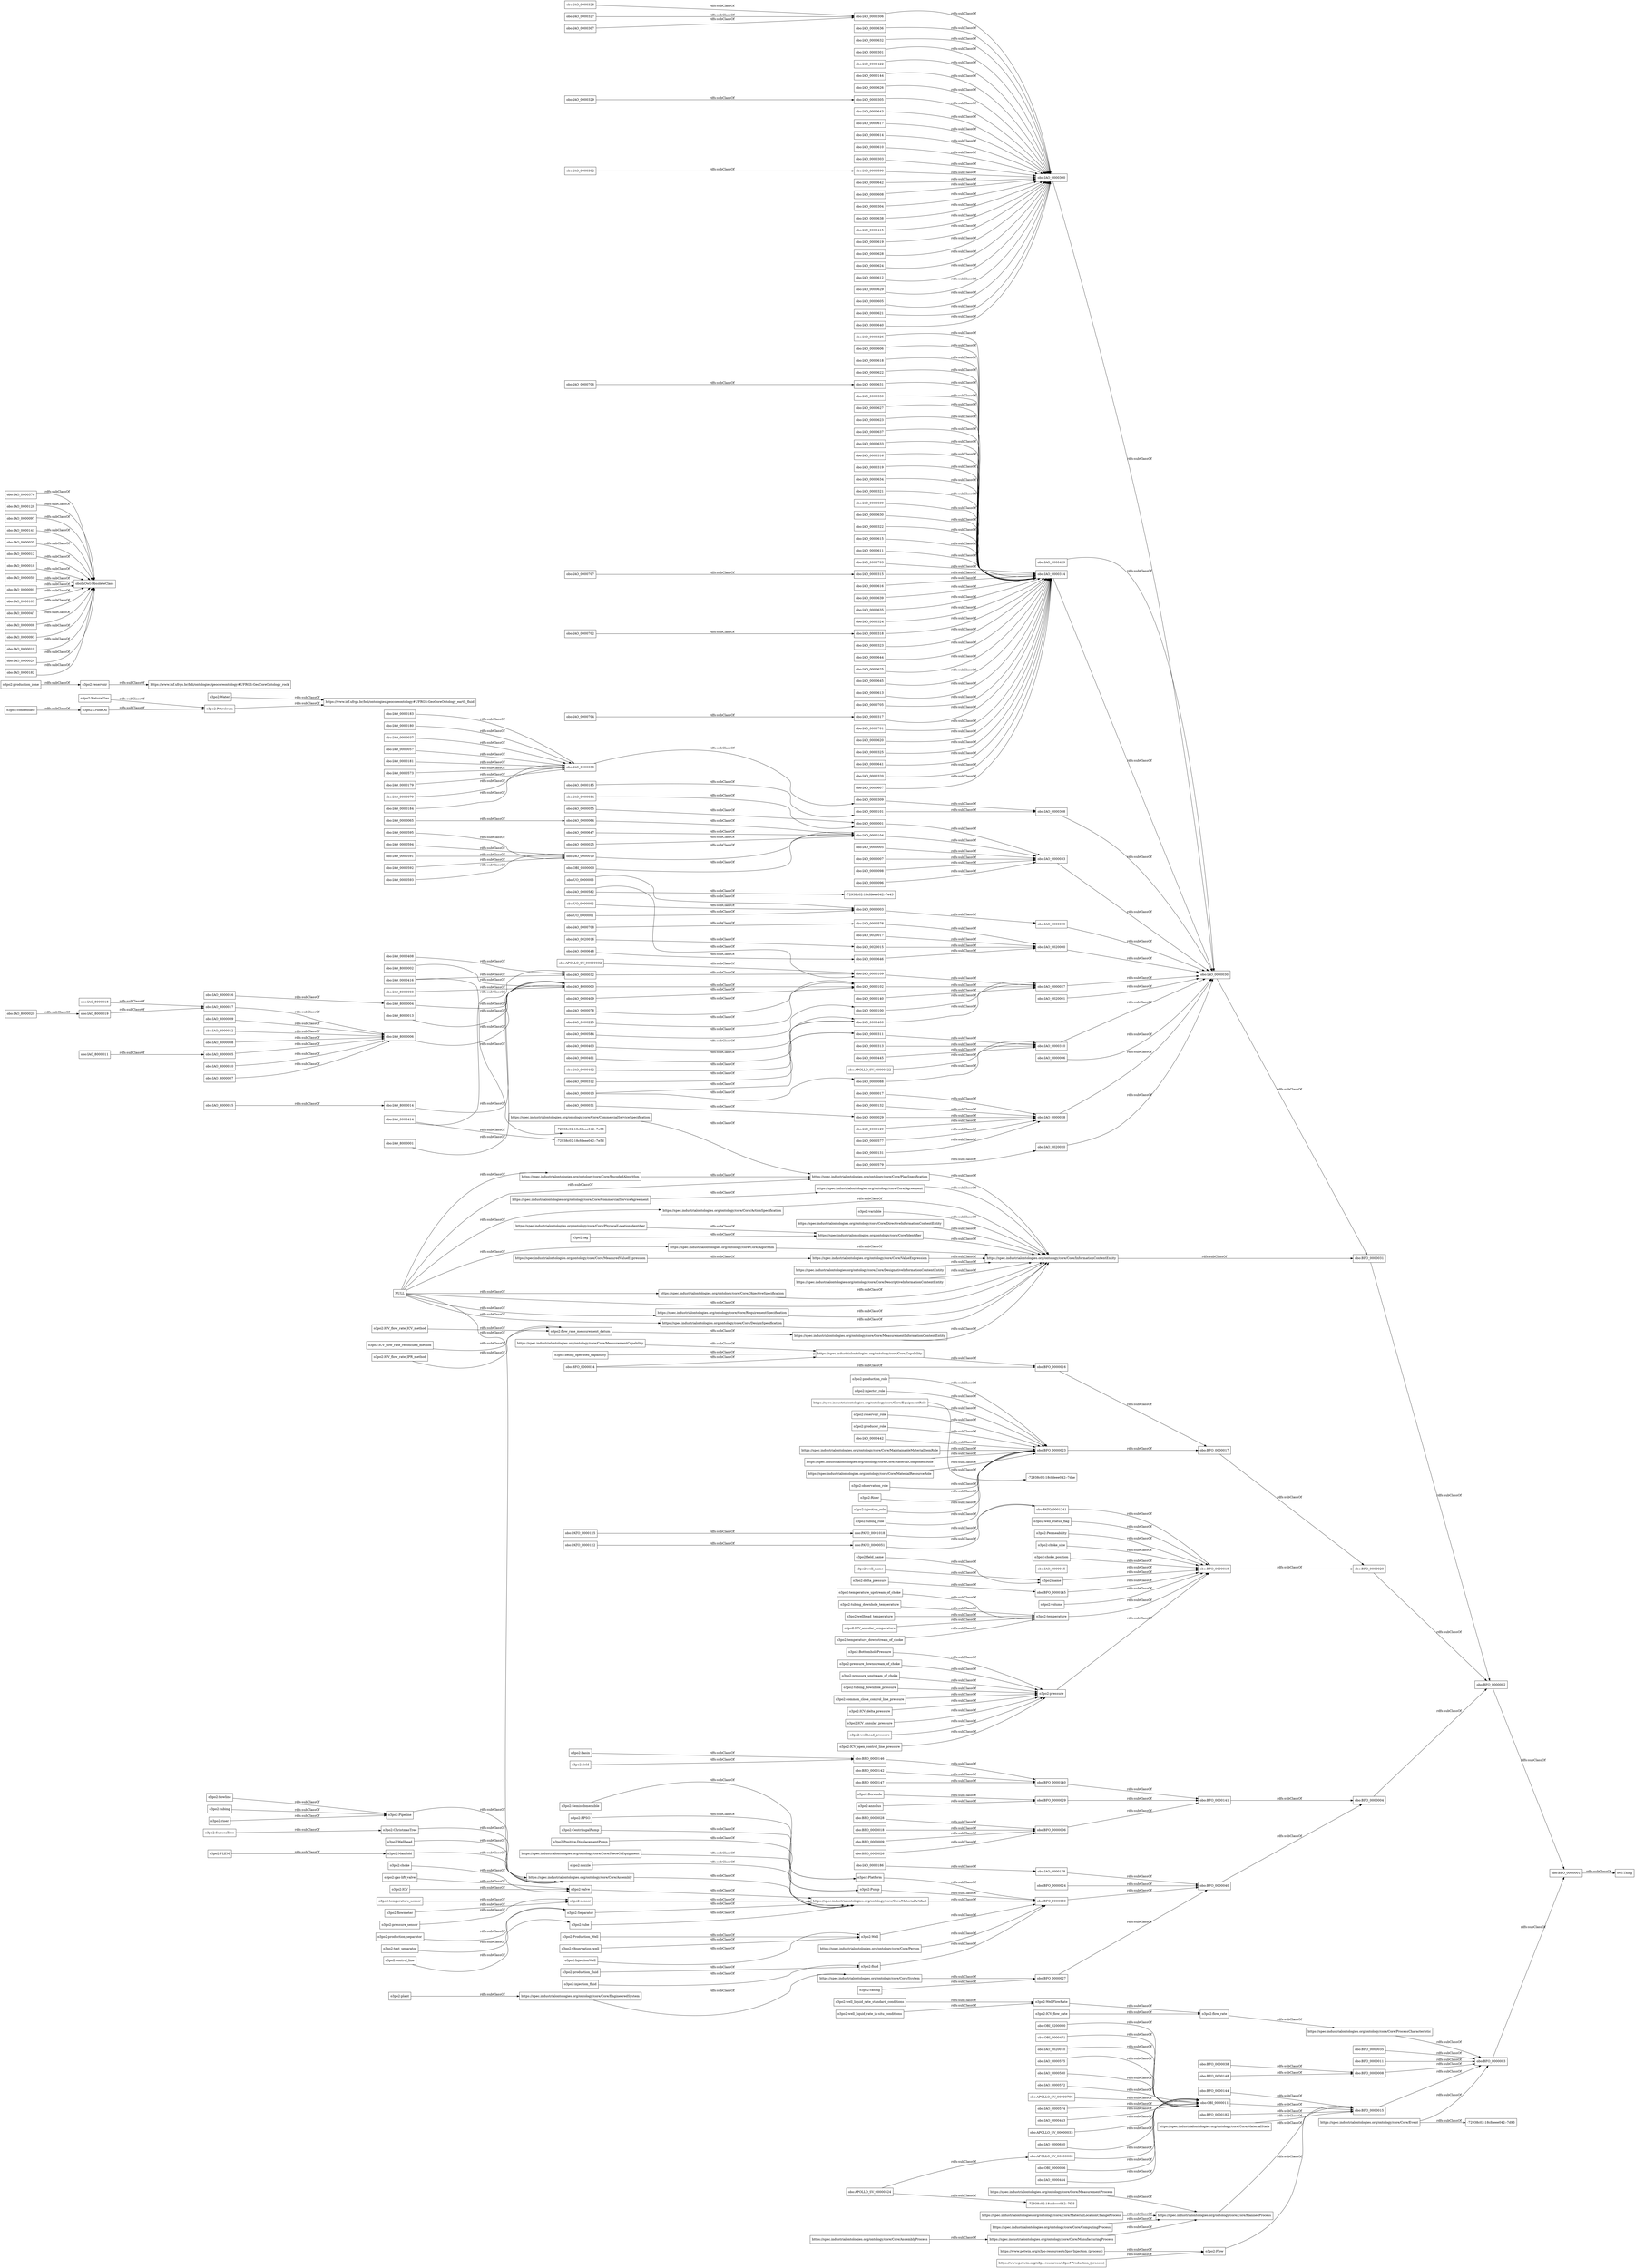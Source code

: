 digraph ar2dtool_diagram { 
rankdir=LR;
size="1000"
node [shape = rectangle, color="black"]; "o3po2:observation_role" "o3po2:being_operated_capability" "o3po2:basin" "o3po2:ICV_flow_rate_ICV_method" "o3po2:ICV" "o3po2:flow_rate" "o3po2:Positive-DisplacementPump" "o3po2:volume" "o3po2:control_line" "o3po2:ICV_open_control_line_pressure" "o3po2:tubing" "o3po2:field" "o3po2:Wellhead" "o3po2:BottomholePressure" "o3po2:Flow" "o3po2:temperature" "o3po2:pressure_sensor" "o3po2:Borehole" "o3po2:pressure_downstream_of_choke" "o3po2:Semisubmersible" "o3po2:pressure" "o3po2:nozzle" "o3po2:PLEM" "o3po2:Riser" "o3po2:Water" "o3po2:name" "o3po2:production_fluid" "o3po2:NaturalGas" "o3po2:well_status_flag" "o3po2:injection_role" "o3po2:ICV_flow_rate" "o3po2:valve" "o3po2:Petroleum" "o3po2:casing" "o3po2:temperature_sensor" "o3po2:Well" "o3po2:field_name" "o3po2:pressure_upstream_of_choke" "o3po2:sensor" "o3po2:CrudeOil" "o3po2:tubing_downhole_temperature" "o3po2:flow_rate_measurement_datum" "o3po2:Separator" "o3po2:injection_fluid" "o3po2:wellhead_temperature" "o3po2:tubing_downhole_pressure" "o3po2:flowmeter" "o3po2:CentrifugalPump" "o3po2:Production_Well" "o3po2:production_separator" "o3po2:annulus" "o3po2:tubing_role" "o3po2:well_name" "o3po2:common_close_control_line_pressure" "o3po2:ICV_delta_pressure" "o3po2:ICV_annular_temperature" "o3po2:ICV_annular_pressure" "o3po2:ICV_flow_rate_reconciled_method" "o3po2:well_liquid_rate_in-situ_conditions" "o3po2:wellhead_pressure" "o3po2:Observation_well" "o3po2:riser" "o3po2:Permeability" "o3po2:test_separator" "o3po2:SubseaTree" "o3po2:fluid" "o3po2:choke_size" "o3po2:FPSO" "o3po2:condensate" "o3po2:choke" "o3po2:temperature_downstream_of_choke" "o3po2:production_role" "o3po2:injector_role" "o3po2:reservoir_role" "o3po2:InjectionWell" "https://www.petwin.org/o3po-resources/o3po#Production_(process)" "o3po2:Platform" "o3po2:Manifold" "o3po2:well_liquid_rate_standard_conditions" "o3po2:temperature_upstream_of_choke" "o3po2:tag" "o3po2:plant" "o3po2:gas-lift_valve" "o3po2:Pipeline" "o3po2:flowline" "https://www.petwin.org/o3po-resources/o3po#Injection_(process)" "o3po2:WellFlowRate" "o3po2:production_zone" "o3po2:Pump" "o3po2:choke_position" "o3po2:ChristmasTree" "o3po2:reservoir" "o3po2:ICV_flow_rate_IPR_method" "o3po2:producer_role" "o3po2:tube" "o3po2:variable" "o3po2:delta_pressure" "obo:IAO_0000034" "obo:PATO_0001241" "obo:IAO_0000646" "obo:BFO_0000146" "obo:IAO_0000318" "obo:IAO_0020016" "obo:IAO_0000643" "obo:IAO_0000330" "obo:IAO_0000617" "obo:IAO_0000577" "obo:IAO_0000409" "obo:BFO_0000141" "obo:IAO_0000131" "obo:IAO_0000015" "obo:IAO_0000027" "obo:IAO_0020001" "obo:IAO_0000708" "obo:IAO_0000614" "obo:IAO_0000610" "obo:IAO_0000303" "obo:BFO_0000017" "obo:IAO_0000078" "obo:IAO_0000627" "obo:IAO_0000623" "obo:IAO_0000306" "obo:IAO_0000702" "obo:IAO_0000637" "obo:IAO_0000633" "obo:BFO_0000028" "obo:IAO_8000003" "obo:IAO_0000316" "obo:IAO_0000319" "obo:IAO_0000003" "obo:IAO_0000030" "obo:IAO_0000642" "obo:IAO_0000574" "obo:IAO_0000408" "obo:IAO_0000310" "obo:IAO_0000576" "obo:APOLLO_SV_00000032" "obo:IAO_8000017" "obo:IAO_0000608" "obo:IAO_0000401" "obo:BFO_0000040" "obo:BFO_0000035" "obo:IAO_0000304" "obo:BFO_0000018" "obo:IAO_0000010" "obo:IAO_0000638" "obo:IAO_0000634" "obo:OBI_0500000" "obo:IAO_0000104" "obo:IAO_0000225" "obo:IAO_0000327" "obo:IAO_8000009" "obo:IAO_0000128" "obo:BFO_0000011" "obo:APOLLO_SV_00000522" "obo:BFO_0000023" "obo:IAO_0000097" "obo:IAO_0000311" "obo:IAO_0000415" "obo:BFO_0000148" "obo:IAO_0000321" "obo:IAO_8000018" "obo:IAO_0000442" "obo:IAO_0000609" "obo:IAO_0000006" "obo:IAO_0000400" "obo:IAO_0000619" "obo:IAO_0000064" "obo:BFO_0000004" "obo:IAO_0000017" "obo:BFO_0000031" "obo:PATO_0000122" "obo:IAO_8000012" "obo:IAO_0000088" "obo:IAO_0000582" "obo:IAO_0000592" "obo:BFO_0000009" "-72938c02:18cfdeee042:-7e5d" "obo:IAO_8000008" "obo:IAO_0000630" "obo:IAO_0000141" "obo:IAO_8000005" "obo:IAO_0000035" "obo:IAO_0000005" "obo:IAO_0000322" "obo:BFO_0000147" "obo:IAO_0000443" "obo:IAO_0000007" "obo:IAO_0000065" "obo:IAO_0020017" "obo:IAO_0000647" "obo:IAO_0000132" "obo:IAO_0000578" "obo:IAO_8000020" "obo:APOLLO_SV_00000008" "obo:IAO_0000028" "obo:IAO_0000615" "obo:IAO_0000611" "obo:IAO_0000593" "obo:BFO_0000008" "obo:PATO_0001018" "obo:IAO_0000628" "obo:IAO_0000012" "obo:IAO_0000079" "obo:IAO_0000624" "obo:IAO_0000184" "obo:IAO_0000307" "obo:UO_0000002" "obo:IAO_0000703" "obo:IAO_8000004" "obo:IAO_8000000" "obo:IAO_0020020" "obo:IAO_0000031" "obo:IAO_0000018" "obo:IAO_0000317" "obo:IAO_0000059" "obo:IAO_0000313" "obo:IAO_0000579" "obo:APOLLO_SV_00000033" "obo:IAO_0000091" "obo:IAO_0000029" "obo:BFO_0000142" "obo:IAO_0000616" "obo:IAO_0000612" "obo:BFO_0000038" "obo:BFO_0000019" "obo:UO_0000001" "obo:IAO_0000704" "obo:IAO_0000183" "obo:IAO_0000308" "obo:IAO_0000639" "obo:IAO_0000635" "obo:IAO_0000584" "obo:IAO_0000429" "obo:IAO_0000109" "obo:IAO_0000105" "obo:IAO_0000047" "obo:IAO_0000180" "obo:IAO_0000129" "-72938c02:18cfdeee042:-7e43" "obo:IAO_0000032" "obo:BFO_0000024" "obo:IAO_0000312" "obo:IAO_0000100" "obo:IAO_0000328" "obo:IAO_0000324" "obo:IAO_0000445" "obo:IAO_0000055" "obo:IAO_0000650" "obo:IAO_0000416" "obo:PATO_0000125" "obo:IAO_8000013" "obo:IAO_0000595" "obo:OBI_0000066" "obo:BFO_0000001" "obo:IAO_0000300" "obo:IAO_0000631" "obo:IAO_0000629" "obo:APOLLO_SV_00000524" "obo:IAO_8000006" "obo:IAO_0000038" "obo:IAO_0000323" "obo:IAO_0000444" "obo:IAO_0000178" "obo:IAO_0000098" "obo:BFO_0000020" "obo:IAO_0000008" "obo:IAO_0000648" "obo:IAO_0000644" "obo:IAO_0000093" "obo:BFO_0000144" "obo:IAO_8000014" "obo:IAO_8000010" "obo:IAO_0020015" "obo:IAO_0000605" "obo:IAO_0000594" "obo:OBI_0200000" "obo:IAO_0000013" "obo:IAO_0000185" "obo:UO_0000003" "obo:IAO_0000706" "obo:PATO_0000051" "obo:IAO_0000037" "obo:IAO_0000625" "obo:IAO_0000621" "obo:BFO_0000016" "obo:OBI_0000471" "-72938c02:18cfdeee042:-7e58" "obo:IAO_0000019" "obo:IAO_8000001" "obo:IAO_0000314" "obo:IAO_0000645" "obo:IAO_0000001" "obo:IAO_0000613" "obo:IAO_0000057" "obo:IAO_0000640" "obo:BFO_0000140" "obo:IAO_0000402" "obo:IAO_0000309" "obo:IAO_0000186" "obo:IAO_0000024" "obo:IAO_0000305" "obo:IAO_0000705" "obo:IAO_0000701" "obo:IAO_0000590" "obo:IAO_0020010" "obo:IAO_0000181" "obo:IAO_0000302" "obo:IAO_0000620" "obo:IAO_0000033" "obo:BFO_0000015" "obo:IAO_0000636" "obo:IAO_0000632" "obo:BFO_0000027" "obo:IAO_0000315" "obo:IAO_0000329" "obo:BFO_0000029" "obo:IAO_0000101" "obo:IAO_0000325" "obo:IAO_8000019" "obo:IAO_0000641" "obo:IAO_0000573" "obo:IAO_0000403" "obo:IAO_0000575" "oboInOwl:ObsoleteClass" "obo:IAO_8000016" "obo:IAO_0000025" "obo:IAO_0000320" "obo:IAO_0000607" "obo:BFO_0000034" "obo:OBI_0000011" "obo:IAO_0000182" "obo:BFO_0000002" "obo:IAO_0000301" "obo:IAO_0000422" "obo:BFO_0000026" "obo:IAO_0000580" "-72938c02:18cfdeee042:-7f35" "obo:IAO_0000144" "obo:IAO_0000102" "obo:IAO_0000326" "obo:IAO_0000572" "obo:BFO_0000182" "obo:IAO_0000096" "obo:IAO_0000414" "obo:APOLLO_SV_00000796" "obo:BFO_0000145" "obo:IAO_8000015" "obo:IAO_8000011" "obo:IAO_0000009" "obo:IAO_0000606" "obo:IAO_0000618" "obo:BFO_0000003" "obo:BFO_0000030" "obo:IAO_0020000" "obo:IAO_0000707" "obo:IAO_0000591" "obo:BFO_0000006" "obo:IAO_8000007" "obo:IAO_0000626" "obo:IAO_0000622" "obo:IAO_0000140" "obo:IAO_0000179" "obo:IAO_8000002" "https://spec.industrialontologies.org/ontology/core/Core/EncodedAlgorithm" "https://spec.industrialontologies.org/ontology/core/Core/MaterialState" "https://spec.industrialontologies.org/ontology/core/Core/RequirementSpecification" "https://spec.industrialontologies.org/ontology/core/Core/MeasuredValueExpression" "https://spec.industrialontologies.org/ontology/core/Core/Agreement" "https://spec.industrialontologies.org/ontology/core/Core/DesignSpecification" "https://spec.industrialontologies.org/ontology/core/Core/System" "https://spec.industrialontologies.org/ontology/core/Core/MeasurementProcess" "https://spec.industrialontologies.org/ontology/core/Core/MeasurementCapability" "https://spec.industrialontologies.org/ontology/core/Core/EquipmentRole" "https://spec.industrialontologies.org/ontology/core/Core/Identifier" "https://spec.industrialontologies.org/ontology/core/Core/Assembly" "-72938c02:18cfdeee042:-7d93" "https://spec.industrialontologies.org/ontology/core/Core/InformationContentEntity" "https://spec.industrialontologies.org/ontology/core/Core/CommercialServiceSpecification" "https://spec.industrialontologies.org/ontology/core/Core/MaterialArtifact" "https://spec.industrialontologies.org/ontology/core/Core/DirectiveInformationContentEntity" "https://spec.industrialontologies.org/ontology/core/Core/PlanSpecification" "https://spec.industrialontologies.org/ontology/core/Core/MaintainableMaterialItemRole" "https://spec.industrialontologies.org/ontology/core/Core/ActionSpecification" "https://spec.industrialontologies.org/ontology/core/Core/ValueExpression" "https://spec.industrialontologies.org/ontology/core/Core/MaterialComponentRole" "https://spec.industrialontologies.org/ontology/core/Core/MeasurementInformationContentEntity" "https://spec.industrialontologies.org/ontology/core/Core/PlannedProcess" "https://spec.industrialontologies.org/ontology/core/Core/Person" "https://spec.industrialontologies.org/ontology/core/Core/PhysicalLocationIdentifier" "https://spec.industrialontologies.org/ontology/core/Core/MaterialResourceRole" "https://spec.industrialontologies.org/ontology/core/Core/MaterialLocationChangeProcess" "https://spec.industrialontologies.org/ontology/core/Core/DesignativeInformationContentEntity" "https://spec.industrialontologies.org/ontology/core/Core/CommercialServiceAgreement" "https://spec.industrialontologies.org/ontology/core/Core/Capability" "https://spec.industrialontologies.org/ontology/core/Core/ManufacturingProcess" "https://spec.industrialontologies.org/ontology/core/Core/DescriptiveInformationContentEntity" "https://spec.industrialontologies.org/ontology/core/Core/Event" "https://spec.industrialontologies.org/ontology/core/Core/AssemblyProcess" "https://spec.industrialontologies.org/ontology/core/Core/PieceOfEquipment" "-72938c02:18cfdeee042:-7dae" "https://spec.industrialontologies.org/ontology/core/Core/ComputingProcess" "https://spec.industrialontologies.org/ontology/core/Core/Algorithm" "https://spec.industrialontologies.org/ontology/core/Core/ObjectiveSpecification" "https://spec.industrialontologies.org/ontology/core/Core/EngineeredSystem" "https://spec.industrialontologies.org/ontology/core/Core/ProcessCharacteristic" ; /*classes style*/
	"obo:IAO_0000643" -> "obo:IAO_0000300" [ label = "rdfs:subClassOf" ];
	"o3po2:tubing_downhole_temperature" -> "o3po2:temperature" [ label = "rdfs:subClassOf" ];
	"obo:IAO_0020017" -> "obo:IAO_0020000" [ label = "rdfs:subClassOf" ];
	"obo:IAO_0000613" -> "obo:IAO_0000314" [ label = "rdfs:subClassOf" ];
	"o3po2:production_separator" -> "o3po2:Separator" [ label = "rdfs:subClassOf" ];
	"obo:IAO_0000402" -> "obo:IAO_0000400" [ label = "rdfs:subClassOf" ];
	"obo:IAO_0000010" -> "obo:IAO_0000104" [ label = "rdfs:subClassOf" ];
	"o3po2:ICV_annular_temperature" -> "o3po2:temperature" [ label = "rdfs:subClassOf" ];
	"obo:BFO_0000018" -> "obo:BFO_0000006" [ label = "rdfs:subClassOf" ];
	"https://spec.industrialontologies.org/ontology/core/Core/Capability" -> "obo:BFO_0000016" [ label = "rdfs:subClassOf" ];
	"obo:IAO_0000317" -> "obo:IAO_0000314" [ label = "rdfs:subClassOf" ];
	"o3po2:control_line" -> "o3po2:tube" [ label = "rdfs:subClassOf" ];
	"obo:IAO_0000178" -> "obo:BFO_0000040" [ label = "rdfs:subClassOf" ];
	"obo:BFO_0000145" -> "obo:BFO_0000019" [ label = "rdfs:subClassOf" ];
	"obo:IAO_0000444" -> "obo:OBI_0000011" [ label = "rdfs:subClassOf" ];
	"obo:APOLLO_SV_00000032" -> "obo:IAO_0000109" [ label = "rdfs:subClassOf" ];
	"obo:IAO_0000625" -> "obo:IAO_0000314" [ label = "rdfs:subClassOf" ];
	"obo:IAO_0000414" -> "-72938c02:18cfdeee042:-7e5d" [ label = "rdfs:subClassOf" ];
	"obo:IAO_0000414" -> "obo:IAO_0000032" [ label = "rdfs:subClassOf" ];
	"obo:IAO_0000329" -> "obo:IAO_0000305" [ label = "rdfs:subClassOf" ];
	"o3po2:gas-lift_valve" -> "o3po2:valve" [ label = "rdfs:subClassOf" ];
	"o3po2:production_role" -> "obo:BFO_0000023" [ label = "rdfs:subClassOf" ];
	"obo:IAO_0020000" -> "obo:IAO_0000030" [ label = "rdfs:subClassOf" ];
	"o3po2:Semisubmersible" -> "o3po2:Platform" [ label = "rdfs:subClassOf" ];
	"obo:IAO_0000064" -> "obo:IAO_0000104" [ label = "rdfs:subClassOf" ];
	"obo:BFO_0000031" -> "obo:BFO_0000002" [ label = "rdfs:subClassOf" ];
	"obo:IAO_0000330" -> "obo:IAO_0000314" [ label = "rdfs:subClassOf" ];
	"obo:IAO_0000637" -> "obo:IAO_0000314" [ label = "rdfs:subClassOf" ];
	"obo:IAO_8000003" -> "obo:IAO_8000000" [ label = "rdfs:subClassOf" ];
	"obo:IAO_0000034" -> "obo:IAO_0000001" [ label = "rdfs:subClassOf" ];
	"obo:BFO_0000001" -> "owl:Thing" [ label = "rdfs:subClassOf" ];
	"obo:IAO_0000300" -> "obo:IAO_0000030" [ label = "rdfs:subClassOf" ];
	"obo:IAO_0000607" -> "obo:IAO_0000314" [ label = "rdfs:subClassOf" ];
	"o3po2:Production_Well" -> "o3po2:Well" [ label = "rdfs:subClassOf" ];
	"o3po2:tubing" -> "o3po2:Pipeline" [ label = "rdfs:subClassOf" ];
	"o3po2:being_operated_capability" -> "https://spec.industrialontologies.org/ontology/core/Core/Capability" [ label = "rdfs:subClassOf" ];
	"https://spec.industrialontologies.org/ontology/core/Core/MaterialResourceRole" -> "obo:BFO_0000023" [ label = "rdfs:subClassOf" ];
	"o3po2:tube" -> "https://spec.industrialontologies.org/ontology/core/Core/MaterialArtifact" [ label = "rdfs:subClassOf" ];
	"obo:IAO_0000131" -> "obo:IAO_0000028" [ label = "rdfs:subClassOf" ];
	"https://spec.industrialontologies.org/ontology/core/Core/Algorithm" -> "https://spec.industrialontologies.org/ontology/core/Core/InformationContentEntity" [ label = "rdfs:subClassOf" ];
	"obo:IAO_8000015" -> "obo:IAO_8000014" [ label = "rdfs:subClassOf" ];
	"obo:IAO_0000704" -> "obo:IAO_0000317" [ label = "rdfs:subClassOf" ];
	"obo:IAO_0000312" -> "obo:IAO_0000311" [ label = "rdfs:subClassOf" ];
	"https://spec.industrialontologies.org/ontology/core/Core/MaintainableMaterialItemRole" -> "obo:BFO_0000023" [ label = "rdfs:subClassOf" ];
	"obo:IAO_0000101" -> "obo:IAO_0000308" [ label = "rdfs:subClassOf" ];
	"o3po2:Pipeline" -> "https://spec.industrialontologies.org/ontology/core/Core/Assembly" [ label = "rdfs:subClassOf" ];
	"obo:IAO_0000619" -> "obo:IAO_0000300" [ label = "rdfs:subClassOf" ];
	"https://spec.industrialontologies.org/ontology/core/Core/MaterialLocationChangeProcess" -> "https://spec.industrialontologies.org/ontology/core/Core/PlannedProcess" [ label = "rdfs:subClassOf" ];
	"obo:IAO_0000595" -> "obo:IAO_0000010" [ label = "rdfs:subClassOf" ];
	"obo:IAO_0000408" -> "obo:IAO_0000032" [ label = "rdfs:subClassOf" ];
	"obo:UO_0000002" -> "obo:IAO_0000003" [ label = "rdfs:subClassOf" ];
	"obo:IAO_0000650" -> "obo:OBI_0000011" [ label = "rdfs:subClassOf" ];
	"obo:BFO_0000140" -> "obo:BFO_0000141" [ label = "rdfs:subClassOf" ];
	"o3po2:temperature_sensor" -> "o3po2:sensor" [ label = "rdfs:subClassOf" ];
	"https://spec.industrialontologies.org/ontology/core/Core/Agreement" -> "https://spec.industrialontologies.org/ontology/core/Core/InformationContentEntity" [ label = "rdfs:subClassOf" ];
	"obo:IAO_0000088" -> "obo:IAO_0000310" [ label = "rdfs:subClassOf" ];
	"obo:IAO_0000620" -> "obo:IAO_0000314" [ label = "rdfs:subClassOf" ];
	"https://spec.industrialontologies.org/ontology/core/Core/System" -> "obo:BFO_0000027" [ label = "rdfs:subClassOf" ];
	"obo:IAO_0000324" -> "obo:IAO_0000314" [ label = "rdfs:subClassOf" ];
	"https://spec.industrialontologies.org/ontology/core/Core/MaterialArtifact" -> "obo:BFO_0000030" [ label = "rdfs:subClassOf" ];
	"obo:IAO_0000028" -> "obo:IAO_0000030" [ label = "rdfs:subClassOf" ];
	"obo:BFO_0000182" -> "obo:BFO_0000015" [ label = "rdfs:subClassOf" ];
	"o3po2:condensate" -> "o3po2:CrudeOil" [ label = "rdfs:subClassOf" ];
	"obo:APOLLO_SV_00000008" -> "obo:OBI_0000011" [ label = "rdfs:subClassOf" ];
	"obo:IAO_0000185" -> "obo:IAO_0000101" [ label = "rdfs:subClassOf" ];
	"obo:IAO_0000577" -> "obo:IAO_0000028" [ label = "rdfs:subClassOf" ];
	"o3po2:basin" -> "obo:BFO_0000146" [ label = "rdfs:subClassOf" ];
	"obo:IAO_0000632" -> "obo:IAO_0000300" [ label = "rdfs:subClassOf" ];
	"o3po2:Manifold" -> "https://spec.industrialontologies.org/ontology/core/Core/Assembly" [ label = "rdfs:subClassOf" ];
	"obo:IAO_8000009" -> "obo:IAO_8000006" [ label = "rdfs:subClassOf" ];
	"o3po2:production_zone" -> "o3po2:reservoir" [ label = "rdfs:subClassOf" ];
	"obo:IAO_0000306" -> "obo:IAO_0000300" [ label = "rdfs:subClassOf" ];
	"o3po2:tubing_role" -> "obo:BFO_0000023" [ label = "rdfs:subClassOf" ];
	"o3po2:flowmeter" -> "o3po2:sensor" [ label = "rdfs:subClassOf" ];
	"o3po2:ICV" -> "o3po2:valve" [ label = "rdfs:subClassOf" ];
	"obo:IAO_0000644" -> "obo:IAO_0000314" [ label = "rdfs:subClassOf" ];
	"obo:IAO_8000010" -> "obo:IAO_8000006" [ label = "rdfs:subClassOf" ];
	"obo:IAO_0000614" -> "obo:IAO_0000300" [ label = "rdfs:subClassOf" ];
	"https://spec.industrialontologies.org/ontology/core/Core/EngineeredSystem" -> "https://spec.industrialontologies.org/ontology/core/Core/System" [ label = "rdfs:subClassOf" ];
	"obo:IAO_0000590" -> "obo:IAO_0000300" [ label = "rdfs:subClassOf" ];
	"obo:IAO_0000403" -> "obo:IAO_0000400" [ label = "rdfs:subClassOf" ];
	"obo:BFO_0000019" -> "obo:BFO_0000020" [ label = "rdfs:subClassOf" ];
	"obo:IAO_0000318" -> "obo:IAO_0000314" [ label = "rdfs:subClassOf" ];
	"https://spec.industrialontologies.org/ontology/core/Core/MeasurementProcess" -> "https://spec.industrialontologies.org/ontology/core/Core/PlannedProcess" [ label = "rdfs:subClassOf" ];
	"https://spec.industrialontologies.org/ontology/core/Core/MeasurementCapability" -> "https://spec.industrialontologies.org/ontology/core/Core/Capability" [ label = "rdfs:subClassOf" ];
	"obo:IAO_0000179" -> "obo:IAO_0000038" [ label = "rdfs:subClassOf" ];
	"obo:BFO_0000146" -> "obo:BFO_0000140" [ label = "rdfs:subClassOf" ];
	"obo:BFO_0000020" -> "obo:BFO_0000002" [ label = "rdfs:subClassOf" ];
	"obo:IAO_0000445" -> "obo:IAO_0000310" [ label = "rdfs:subClassOf" ];
	"obo:PATO_0001241" -> "obo:BFO_0000019" [ label = "rdfs:subClassOf" ];
	"o3po2:producer_role" -> "obo:BFO_0000023" [ label = "rdfs:subClassOf" ];
	"obo:APOLLO_SV_00000033" -> "obo:OBI_0000011" [ label = "rdfs:subClassOf" ];
	"obo:IAO_0000626" -> "obo:IAO_0000300" [ label = "rdfs:subClassOf" ];
	"o3po2:Borehole" -> "obo:BFO_0000029" [ label = "rdfs:subClassOf" ];
	"https://spec.industrialontologies.org/ontology/core/Core/Person" -> "obo:BFO_0000030" [ label = "rdfs:subClassOf" ];
	"obo:IAO_0000415" -> "obo:IAO_0000300" [ label = "rdfs:subClassOf" ];
	"obo:PATO_0000125" -> "obo:PATO_0001018" [ label = "rdfs:subClassOf" ];
	"obo:IAO_0000180" -> "obo:IAO_0000038" [ label = "rdfs:subClassOf" ];
	"obo:IAO_0000572" -> "obo:OBI_0000011" [ label = "rdfs:subClassOf" ];
	"o3po2:pressure_downstream_of_choke" -> "o3po2:pressure" [ label = "rdfs:subClassOf" ];
	"o3po2:variable" -> "https://spec.industrialontologies.org/ontology/core/Core/InformationContentEntity" [ label = "rdfs:subClassOf" ];
	"o3po2:field" -> "obo:BFO_0000146" [ label = "rdfs:subClassOf" ];
	"obo:IAO_0020001" -> "obo:IAO_0000030" [ label = "rdfs:subClassOf" ];
	"obo:IAO_0000065" -> "obo:IAO_0000064" [ label = "rdfs:subClassOf" ];
	"obo:APOLLO_SV_00000522" -> "obo:IAO_0000310" [ label = "rdfs:subClassOf" ];
	"obo:IAO_8000004" -> "obo:IAO_8000000" [ label = "rdfs:subClassOf" ];
	"obo:IAO_0000638" -> "obo:IAO_0000300" [ label = "rdfs:subClassOf" ];
	"o3po2:flow_rate_measurement_datum" -> "https://spec.industrialontologies.org/ontology/core/Core/MeasurementInformationContentEntity" [ label = "rdfs:subClassOf" ];
	"o3po2:WellFlowRate" -> "o3po2:flow_rate" [ label = "rdfs:subClassOf" ];
	"obo:IAO_0000035" -> "oboInOwl:ObsoleteClass" [ label = "rdfs:subClassOf" ];
	"obo:BFO_0000002" -> "obo:BFO_0000001" [ label = "rdfs:subClassOf" ];
	"obo:IAO_0000301" -> "obo:IAO_0000300" [ label = "rdfs:subClassOf" ];
	"https://spec.industrialontologies.org/ontology/core/Core/DesignativeInformationContentEntity" -> "https://spec.industrialontologies.org/ontology/core/Core/InformationContentEntity" [ label = "rdfs:subClassOf" ];
	"obo:IAO_0000608" -> "obo:IAO_0000300" [ label = "rdfs:subClassOf" ];
	"o3po2:casing" -> "obo:BFO_0000027" [ label = "rdfs:subClassOf" ];
	"obo:OBI_0500000" -> "obo:IAO_0000104" [ label = "rdfs:subClassOf" ];
	"obo:IAO_0000005" -> "obo:IAO_0000033" [ label = "rdfs:subClassOf" ];
	"obo:IAO_0000584" -> "obo:IAO_0000100" [ label = "rdfs:subClassOf" ];
	"o3po2:nozzle" -> "https://spec.industrialontologies.org/ontology/core/Core/MaterialArtifact" [ label = "rdfs:subClassOf" ];
	"o3po2:test_separator" -> "o3po2:Separator" [ label = "rdfs:subClassOf" ];
	"o3po2:Positive-DisplacementPump" -> "o3po2:Pump" [ label = "rdfs:subClassOf" ];
	"o3po2:well_status_flag" -> "obo:BFO_0000019" [ label = "rdfs:subClassOf" ];
	"obo:IAO_8000016" -> "obo:IAO_8000004" [ label = "rdfs:subClassOf" ];
	"obo:IAO_0000132" -> "obo:IAO_0000028" [ label = "rdfs:subClassOf" ];
	"obo:IAO_0000047" -> "oboInOwl:ObsoleteClass" [ label = "rdfs:subClassOf" ];
	"obo:IAO_0000313" -> "obo:IAO_0000310" [ label = "rdfs:subClassOf" ];
	"o3po2:ICV_flow_rate_reconciled_method" -> "o3po2:flow_rate_measurement_datum" [ label = "rdfs:subClassOf" ];
	"obo:OBI_0000011" -> "obo:BFO_0000015" [ label = "rdfs:subClassOf" ];
	"obo:IAO_0000705" -> "obo:IAO_0000314" [ label = "rdfs:subClassOf" ];
	"obo:IAO_0000102" -> "obo:IAO_0000027" [ label = "rdfs:subClassOf" ];
	"obo:IAO_0000017" -> "obo:IAO_0000028" [ label = "rdfs:subClassOf" ];
	"obo:IAO_0000409" -> "obo:IAO_0000102" [ label = "rdfs:subClassOf" ];
	"obo:UO_0000003" -> "obo:IAO_0000003" [ label = "rdfs:subClassOf" ];
	"obo:BFO_0000141" -> "obo:BFO_0000004" [ label = "rdfs:subClassOf" ];
	"https://spec.industrialontologies.org/ontology/core/Core/PlanSpecification" -> "https://spec.industrialontologies.org/ontology/core/Core/InformationContentEntity" [ label = "rdfs:subClassOf" ];
	"obo:IAO_0000621" -> "obo:IAO_0000300" [ label = "rdfs:subClassOf" ];
	"https://spec.industrialontologies.org/ontology/core/Core/MaterialComponentRole" -> "obo:BFO_0000023" [ label = "rdfs:subClassOf" ];
	"obo:IAO_0000144" -> "obo:IAO_0000300" [ label = "rdfs:subClassOf" ];
	"obo:IAO_0000059" -> "oboInOwl:ObsoleteClass" [ label = "rdfs:subClassOf" ];
	"obo:BFO_0000026" -> "obo:BFO_0000006" [ label = "rdfs:subClassOf" ];
	"https://spec.industrialontologies.org/ontology/core/Core/ProcessCharacteristic" -> "obo:BFO_0000003" [ label = "rdfs:subClassOf" ];
	"obo:IAO_0000325" -> "obo:IAO_0000314" [ label = "rdfs:subClassOf" ];
	"https://spec.industrialontologies.org/ontology/core/Core/PhysicalLocationIdentifier" -> "https://spec.industrialontologies.org/ontology/core/Core/Identifier" [ label = "rdfs:subClassOf" ];
	"o3po2:well_liquid_rate_in-situ_conditions" -> "o3po2:WellFlowRate" [ label = "rdfs:subClassOf" ];
	"obo:IAO_0000029" -> "obo:IAO_0000028" [ label = "rdfs:subClassOf" ];
	"o3po2:tubing_downhole_pressure" -> "o3po2:pressure" [ label = "rdfs:subClassOf" ];
	"o3po2:well_liquid_rate_standard_conditions" -> "o3po2:WellFlowRate" [ label = "rdfs:subClassOf" ];
	"o3po2:temperature_downstream_of_choke" -> "o3po2:temperature" [ label = "rdfs:subClassOf" ];
	"obo:IAO_0000186" -> "obo:IAO_0000178" [ label = "rdfs:subClassOf" ];
	"obo:IAO_0000578" -> "obo:IAO_0020000" [ label = "rdfs:subClassOf" ];
	"obo:IAO_0000633" -> "obo:IAO_0000314" [ label = "rdfs:subClassOf" ];
	"o3po2:BottomholePressure" -> "o3po2:pressure" [ label = "rdfs:subClassOf" ];
	"obo:IAO_0000030" -> "obo:BFO_0000031" [ label = "rdfs:subClassOf" ];
	"obo:IAO_0000422" -> "obo:IAO_0000300" [ label = "rdfs:subClassOf" ];
	"obo:BFO_0000038" -> "obo:BFO_0000008" [ label = "rdfs:subClassOf" ];
	"o3po2:choke_size" -> "obo:BFO_0000019" [ label = "rdfs:subClassOf" ];
	"obo:BFO_0000008" -> "obo:BFO_0000003" [ label = "rdfs:subClassOf" ];
	"obo:IAO_0000307" -> "obo:IAO_0000306" [ label = "rdfs:subClassOf" ];
	"o3po2:common_close_control_line_pressure" -> "o3po2:pressure" [ label = "rdfs:subClassOf" ];
	"obo:PATO_0001018" -> "obo:PATO_0001241" [ label = "rdfs:subClassOf" ];
	"obo:IAO_0000645" -> "obo:IAO_0000314" [ label = "rdfs:subClassOf" ];
	"obo:IAO_8000011" -> "obo:IAO_8000005" [ label = "rdfs:subClassOf" ];
	"o3po2:choke" -> "o3po2:valve" [ label = "rdfs:subClassOf" ];
	"https://spec.industrialontologies.org/ontology/core/Core/PlannedProcess" -> "obo:BFO_0000015" [ label = "rdfs:subClassOf" ];
	"obo:IAO_0000615" -> "obo:IAO_0000314" [ label = "rdfs:subClassOf" ];
	"o3po2:Water" -> "https://www.inf.ufrgs.br/bdi/ontologies/geocoreontology#UFRGS:GeoCoreOntology_earth_fluid" [ label = "rdfs:subClassOf" ];
	"obo:IAO_0000012" -> "oboInOwl:ObsoleteClass" [ label = "rdfs:subClassOf" ];
	"obo:IAO_0000591" -> "obo:IAO_0000010" [ label = "rdfs:subClassOf" ];
	"obo:IAO_0000319" -> "obo:IAO_0000314" [ label = "rdfs:subClassOf" ];
	"obo:IAO_0020020" -> "obo:IAO_0000030" [ label = "rdfs:subClassOf" ];
	"obo:BFO_0000147" -> "obo:BFO_0000140" [ label = "rdfs:subClassOf" ];
	"obo:IAO_0000320" -> "obo:IAO_0000314" [ label = "rdfs:subClassOf" ];
	"obo:IAO_0000627" -> "obo:IAO_0000314" [ label = "rdfs:subClassOf" ];
	"https://spec.industrialontologies.org/ontology/core/Core/ManufacturingProcess" -> "https://spec.industrialontologies.org/ontology/core/Core/PlannedProcess" [ label = "rdfs:subClassOf" ];
	"obo:IAO_0000024" -> "oboInOwl:ObsoleteClass" [ label = "rdfs:subClassOf" ];
	"obo:IAO_0000416" -> "-72938c02:18cfdeee042:-7e58" [ label = "rdfs:subClassOf" ];
	"obo:IAO_0000416" -> "obo:IAO_0000032" [ label = "rdfs:subClassOf" ];
	"o3po2:ICV_flow_rate_IPR_method" -> "o3po2:flow_rate_measurement_datum" [ label = "rdfs:subClassOf" ];
	"obo:IAO_0000181" -> "obo:IAO_0000038" [ label = "rdfs:subClassOf" ];
	"obo:IAO_0000573" -> "obo:IAO_0000038" [ label = "rdfs:subClassOf" ];
	"obo:IAO_0000096" -> "obo:IAO_0000033" [ label = "rdfs:subClassOf" ];
	"o3po2:pressure_sensor" -> "o3po2:sensor" [ label = "rdfs:subClassOf" ];
	"obo:IAO_0000639" -> "obo:IAO_0000314" [ label = "rdfs:subClassOf" ];
	"obo:IAO_8000005" -> "obo:IAO_8000006" [ label = "rdfs:subClassOf" ];
	"obo:BFO_0000003" -> "obo:BFO_0000001" [ label = "rdfs:subClassOf" ];
	"obo:IAO_0000302" -> "obo:IAO_0000590" [ label = "rdfs:subClassOf" ];
	"obo:IAO_0000609" -> "obo:IAO_0000314" [ label = "rdfs:subClassOf" ];
	"o3po2:InjectionWell" -> "o3po2:Well" [ label = "rdfs:subClassOf" ];
	"obo:IAO_0000006" -> "obo:IAO_0000030" [ label = "rdfs:subClassOf" ];
	"https://spec.industrialontologies.org/ontology/core/Core/ActionSpecification" -> "https://spec.industrialontologies.org/ontology/core/Core/InformationContentEntity" [ label = "rdfs:subClassOf" ];
	"obo:IAO_0000640" -> "obo:IAO_0000300" [ label = "rdfs:subClassOf" ];
	"o3po2:ICV_delta_pressure" -> "o3po2:pressure" [ label = "rdfs:subClassOf" ];
	"obo:IAO_0000078" -> "obo:IAO_0000102" [ label = "rdfs:subClassOf" ];
	"o3po2:Pump" -> "obo:BFO_0000030" [ label = "rdfs:subClassOf" ];
	"obo:IAO_0000610" -> "obo:IAO_0000300" [ label = "rdfs:subClassOf" ];
	"obo:IAO_8000017" -> "obo:IAO_8000006" [ label = "rdfs:subClassOf" ];
	"o3po2:plant" -> "https://spec.industrialontologies.org/ontology/core/Core/EngineeredSystem" [ label = "rdfs:subClassOf" ];
	"o3po2:Flow" -> "obo:BFO_0000015" [ label = "rdfs:subClassOf" ];
	"o3po2:SubseaTree" -> "o3po2:ChristmasTree" [ label = "rdfs:subClassOf" ];
	"obo:BFO_0000015" -> "obo:BFO_0000003" [ label = "rdfs:subClassOf" ];
	"obo:IAO_0000314" -> "obo:IAO_0000030" [ label = "rdfs:subClassOf" ];
	"obo:IAO_0000706" -> "obo:IAO_0000631" [ label = "rdfs:subClassOf" ];
	"obo:IAO_0000018" -> "oboInOwl:ObsoleteClass" [ label = "rdfs:subClassOf" ];
	"o3po2:FPSO" -> "o3po2:Platform" [ label = "rdfs:subClassOf" ];
	"o3po2:riser" -> "o3po2:Pipeline" [ label = "rdfs:subClassOf" ];
	"obo:BFO_0000142" -> "obo:BFO_0000140" [ label = "rdfs:subClassOf" ];
	"o3po2:pressure" -> "obo:BFO_0000019" [ label = "rdfs:subClassOf" ];
	"https://spec.industrialontologies.org/ontology/core/Core/CommercialServiceSpecification" -> "https://spec.industrialontologies.org/ontology/core/Core/PlanSpecification" [ label = "rdfs:subClassOf" ];
	"obo:IAO_0000622" -> "obo:IAO_0000314" [ label = "rdfs:subClassOf" ];
	"obo:BFO_0000027" -> "obo:BFO_0000040" [ label = "rdfs:subClassOf" ];
	"obo:IAO_0000326" -> "obo:IAO_0000314" [ label = "rdfs:subClassOf" ];
	"o3po2:field_name" -> "o3po2:name" [ label = "rdfs:subClassOf" ];
	"https://spec.industrialontologies.org/ontology/core/Core/MeasuredValueExpression" -> "https://spec.industrialontologies.org/ontology/core/Core/ValueExpression" [ label = "rdfs:subClassOf" ];
	"obo:IAO_0000091" -> "oboInOwl:ObsoleteClass" [ label = "rdfs:subClassOf" ];
	"obo:IAO_0000579" -> "obo:IAO_0020020" [ label = "rdfs:subClassOf" ];
	"obo:OBI_0000066" -> "obo:OBI_0000011" [ label = "rdfs:subClassOf" ];
	"obo:IAO_0000634" -> "obo:IAO_0000314" [ label = "rdfs:subClassOf" ];
	"obo:IAO_8000000" -> "obo:IAO_0000102" [ label = "rdfs:subClassOf" ];
	"obo:IAO_0000031" -> "obo:IAO_0000029" [ label = "rdfs:subClassOf" ];
	"https://spec.industrialontologies.org/ontology/core/Core/DesignSpecification" -> "https://spec.industrialontologies.org/ontology/core/Core/InformationContentEntity" [ label = "rdfs:subClassOf" ];
	"obo:IAO_0000001" -> "obo:IAO_0000033" [ label = "rdfs:subClassOf" ];
	"obo:IAO_0000580" -> "obo:OBI_0000011" [ label = "rdfs:subClassOf" ];
	"obo:BFO_0000009" -> "obo:BFO_0000006" [ label = "rdfs:subClassOf" ];
	"obo:IAO_0000308" -> "obo:IAO_0000030" [ label = "rdfs:subClassOf" ];
	"obo:BFO_0000040" -> "obo:BFO_0000004" [ label = "rdfs:subClassOf" ];
	"obo:IAO_0000646" -> "obo:IAO_0020000" [ label = "rdfs:subClassOf" ];
	"obo:IAO_8000012" -> "obo:IAO_8000006" [ label = "rdfs:subClassOf" ];
	"https://spec.industrialontologies.org/ontology/core/Core/Assembly" -> "https://spec.industrialontologies.org/ontology/core/Core/MaterialArtifact" [ label = "rdfs:subClassOf" ];
	"obo:IAO_0000701" -> "obo:IAO_0000314" [ label = "rdfs:subClassOf" ];
	"obo:IAO_0000616" -> "obo:IAO_0000314" [ label = "rdfs:subClassOf" ];
	"obo:IAO_0000013" -> "obo:IAO_0000088" [ label = "rdfs:subClassOf" ];
	"obo:IAO_0000013" -> "obo:IAO_0000311" [ label = "rdfs:subClassOf" ];
	"o3po2:Riser" -> "obo:BFO_0000023" [ label = "rdfs:subClassOf" ];
	"obo:IAO_0000592" -> "obo:IAO_0000010" [ label = "rdfs:subClassOf" ];
	"https://spec.industrialontologies.org/ontology/core/Core/Event" -> "-72938c02:18cfdeee042:-7d93" [ label = "rdfs:subClassOf" ];
	"https://spec.industrialontologies.org/ontology/core/Core/Event" -> "obo:BFO_0000003" [ label = "rdfs:subClassOf" ];
	"obo:OBI_0000471" -> "obo:OBI_0000011" [ label = "rdfs:subClassOf" ];
	"obo:IAO_0000109" -> "obo:IAO_0000027" [ label = "rdfs:subClassOf" ];
	"obo:OBI_0200000" -> "obo:OBI_0000011" [ label = "rdfs:subClassOf" ];
	"obo:IAO_0000140" -> "obo:IAO_0000027" [ label = "rdfs:subClassOf" ];
	"obo:BFO_0000148" -> "obo:BFO_0000008" [ label = "rdfs:subClassOf" ];
	"obo:IAO_0000055" -> "obo:IAO_0000001" [ label = "rdfs:subClassOf" ];
	"obo:IAO_0000321" -> "obo:IAO_0000314" [ label = "rdfs:subClassOf" ];
	"https://www.petwin.org/o3po-resources/o3po#Injection_(process)" -> "o3po2:Flow" [ label = "rdfs:subClassOf" ];
	"https://spec.industrialontologies.org/ontology/core/Core/MaterialState" -> "obo:BFO_0000015" [ label = "rdfs:subClassOf" ];
	"obo:IAO_0000628" -> "obo:IAO_0000300" [ label = "rdfs:subClassOf" ];
	"https://spec.industrialontologies.org/ontology/core/Core/EquipmentRole" -> "-72938c02:18cfdeee042:-7dae" [ label = "rdfs:subClassOf" ];
	"https://spec.industrialontologies.org/ontology/core/Core/EquipmentRole" -> "obo:BFO_0000023" [ label = "rdfs:subClassOf" ];
	"o3po2:flowline" -> "o3po2:Pipeline" [ label = "rdfs:subClassOf" ];
	"obo:IAO_0000025" -> "obo:IAO_0000104" [ label = "rdfs:subClassOf" ];
	"o3po2:CentrifugalPump" -> "o3po2:Pump" [ label = "rdfs:subClassOf" ];
	"o3po2:Well" -> "obo:BFO_0000030" [ label = "rdfs:subClassOf" ];
	"obo:IAO_0000182" -> "oboInOwl:ObsoleteClass" [ label = "rdfs:subClassOf" ];
	"obo:IAO_0000574" -> "obo:OBI_0000011" [ label = "rdfs:subClassOf" ];
	"obo:IAO_0000097" -> "oboInOwl:ObsoleteClass" [ label = "rdfs:subClassOf" ];
	"o3po2:reservoir_role" -> "obo:BFO_0000023" [ label = "rdfs:subClassOf" ];
	"https://spec.industrialontologies.org/ontology/core/Core/DescriptiveInformationContentEntity" -> "https://spec.industrialontologies.org/ontology/core/Core/InformationContentEntity" [ label = "rdfs:subClassOf" ];
	"o3po2:Observation_well" -> "o3po2:Well" [ label = "rdfs:subClassOf" ];
	"obo:BFO_0000034" -> "obo:BFO_0000016" [ label = "rdfs:subClassOf" ];
	"obo:BFO_0000034" -> "https://spec.industrialontologies.org/ontology/core/Core/Capability" [ label = "rdfs:subClassOf" ];
	"obo:APOLLO_SV_00000524" -> "-72938c02:18cfdeee042:-7f35" [ label = "rdfs:subClassOf" ];
	"obo:APOLLO_SV_00000524" -> "obo:APOLLO_SV_00000008" [ label = "rdfs:subClassOf" ];
	"obo:IAO_8000006" -> "obo:IAO_8000000" [ label = "rdfs:subClassOf" ];
	"obo:BFO_0000004" -> "obo:BFO_0000002" [ label = "rdfs:subClassOf" ];
	"obo:IAO_0000037" -> "obo:IAO_0000038" [ label = "rdfs:subClassOf" ];
	"obo:IAO_0000429" -> "obo:IAO_0000030" [ label = "rdfs:subClassOf" ];
	"obo:IAO_0000303" -> "obo:IAO_0000300" [ label = "rdfs:subClassOf" ];
	"o3po2:choke_position" -> "obo:BFO_0000019" [ label = "rdfs:subClassOf" ];
	"https://spec.industrialontologies.org/ontology/core/Core/AssemblyProcess" -> "https://spec.industrialontologies.org/ontology/core/Core/ManufacturingProcess" [ label = "rdfs:subClassOf" ];
	"o3po2:well_name" -> "o3po2:name" [ label = "rdfs:subClassOf" ];
	"obo:IAO_0000007" -> "obo:IAO_0000033" [ label = "rdfs:subClassOf" ];
	"obo:IAO_0000641" -> "obo:IAO_0000314" [ label = "rdfs:subClassOf" ];
	"obo:IAO_0020015" -> "obo:IAO_0020000" [ label = "rdfs:subClassOf" ];
	"obo:IAO_0000079" -> "obo:IAO_0000038" [ label = "rdfs:subClassOf" ];
	"obo:IAO_0000611" -> "obo:IAO_0000314" [ label = "rdfs:subClassOf" ];
	"obo:IAO_8000018" -> "obo:IAO_8000017" [ label = "rdfs:subClassOf" ];
	"obo:IAO_0000400" -> "obo:IAO_0000027" [ label = "rdfs:subClassOf" ];
	"obo:BFO_0000016" -> "obo:BFO_0000017" [ label = "rdfs:subClassOf" ];
	"obo:IAO_0000315" -> "obo:IAO_0000314" [ label = "rdfs:subClassOf" ];
	"obo:IAO_0000707" -> "obo:IAO_0000315" [ label = "rdfs:subClassOf" ];
	"o3po2:Wellhead" -> "https://spec.industrialontologies.org/ontology/core/Core/Assembly" [ label = "rdfs:subClassOf" ];
	"obo:IAO_0000104" -> "obo:IAO_0000033" [ label = "rdfs:subClassOf" ];
	"https://spec.industrialontologies.org/ontology/core/Core/InformationContentEntity" -> "obo:BFO_0000031" [ label = "rdfs:subClassOf" ];
	"obo:IAO_0000019" -> "oboInOwl:ObsoleteClass" [ label = "rdfs:subClassOf" ];
	"o3po2:injection_role" -> "obo:BFO_0000023" [ label = "rdfs:subClassOf" ];
	"obo:IAO_0000442" -> "obo:BFO_0000023" [ label = "rdfs:subClassOf" ];
	"obo:IAO_0000623" -> "obo:IAO_0000314" [ label = "rdfs:subClassOf" ];
	"obo:BFO_0000028" -> "obo:BFO_0000006" [ label = "rdfs:subClassOf" ];
	"obo:IAO_0000327" -> "obo:IAO_0000306" [ label = "rdfs:subClassOf" ];
	"obo:PATO_0000122" -> "obo:PATO_0000051" [ label = "rdfs:subClassOf" ];
	"obo:IAO_0000635" -> "obo:IAO_0000314" [ label = "rdfs:subClassOf" ];
	"obo:IAO_8000001" -> "obo:IAO_8000000" [ label = "rdfs:subClassOf" ];
	"o3po2:Separator" -> "https://spec.industrialontologies.org/ontology/core/Core/MaterialArtifact" [ label = "rdfs:subClassOf" ];
	"obo:IAO_0000032" -> "obo:IAO_0000109" [ label = "rdfs:subClassOf" ];
	"obo:IAO_0000605" -> "obo:IAO_0000300" [ label = "rdfs:subClassOf" ];
	"obo:IAO_0000128" -> "oboInOwl:ObsoleteClass" [ label = "rdfs:subClassOf" ];
	"obo:IAO_0000309" -> "obo:IAO_0000308" [ label = "rdfs:subClassOf" ];
	"https://spec.industrialontologies.org/ontology/core/Core/PieceOfEquipment" -> "https://spec.industrialontologies.org/ontology/core/Core/MaterialArtifact" [ label = "rdfs:subClassOf" ];
	"o3po2:flow_rate" -> "https://spec.industrialontologies.org/ontology/core/Core/ProcessCharacteristic" [ label = "rdfs:subClassOf" ];
	"obo:IAO_0020010" -> "obo:OBI_0000011" [ label = "rdfs:subClassOf" ];
	"o3po2:wellhead_temperature" -> "o3po2:temperature" [ label = "rdfs:subClassOf" ];
	"obo:IAO_0000647" -> "obo:IAO_0000104" [ label = "rdfs:subClassOf" ];
	"obo:IAO_8000013" -> "obo:IAO_8000000" [ label = "rdfs:subClassOf" ];
	"https://spec.industrialontologies.org/ontology/core/Core/Identifier" -> "https://spec.industrialontologies.org/ontology/core/Core/InformationContentEntity" [ label = "rdfs:subClassOf" ];
	"obo:BFO_0000011" -> "obo:BFO_0000003" [ label = "rdfs:subClassOf" ];
	"obo:IAO_0000310" -> "obo:IAO_0000030" [ label = "rdfs:subClassOf" ];
	"obo:IAO_0000702" -> "obo:IAO_0000318" [ label = "rdfs:subClassOf" ];
	"obo:IAO_0000225" -> "obo:IAO_0000102" [ label = "rdfs:subClassOf" ];
	"obo:IAO_0000617" -> "obo:IAO_0000300" [ label = "rdfs:subClassOf" ];
	"obo:IAO_0000593" -> "obo:IAO_0000010" [ label = "rdfs:subClassOf" ];
	"o3po2:name" -> "obo:BFO_0000019" [ label = "rdfs:subClassOf" ];
	"o3po2:valve" -> "https://spec.industrialontologies.org/ontology/core/Core/MaterialArtifact" [ label = "rdfs:subClassOf" ];
	"https://spec.industrialontologies.org/ontology/core/Core/DirectiveInformationContentEntity" -> "https://spec.industrialontologies.org/ontology/core/Core/InformationContentEntity" [ label = "rdfs:subClassOf" ];
	"o3po2:production_fluid" -> "o3po2:fluid" [ label = "rdfs:subClassOf" ];
	"obo:IAO_0000141" -> "oboInOwl:ObsoleteClass" [ label = "rdfs:subClassOf" ];
	"obo:BFO_0000023" -> "obo:BFO_0000017" [ label = "rdfs:subClassOf" ];
	"obo:IAO_0000322" -> "obo:IAO_0000314" [ label = "rdfs:subClassOf" ];
	"obo:IAO_0000629" -> "obo:IAO_0000300" [ label = "rdfs:subClassOf" ];
	"obo:APOLLO_SV_00000796" -> "obo:OBI_0000011" [ label = "rdfs:subClassOf" ];
	"https://spec.industrialontologies.org/ontology/core/Core/ComputingProcess" -> "https://spec.industrialontologies.org/ontology/core/Core/PlannedProcess" [ label = "rdfs:subClassOf" ];
	"o3po2:Petroleum" -> "https://www.inf.ufrgs.br/bdi/ontologies/geocoreontology#UFRGS:GeoCoreOntology_earth_fluid" [ label = "rdfs:subClassOf" ];
	"obo:IAO_0000183" -> "obo:IAO_0000038" [ label = "rdfs:subClassOf" ];
	"obo:IAO_0000575" -> "obo:OBI_0000011" [ label = "rdfs:subClassOf" ];
	"obo:IAO_0000098" -> "obo:IAO_0000033" [ label = "rdfs:subClassOf" ];
	"obo:IAO_0000630" -> "obo:IAO_0000314" [ label = "rdfs:subClassOf" ];
	"o3po2:pressure_upstream_of_choke" -> "o3po2:pressure" [ label = "rdfs:subClassOf" ];
	"obo:BFO_0000035" -> "obo:BFO_0000003" [ label = "rdfs:subClassOf" ];
	"o3po2:sensor" -> "https://spec.industrialontologies.org/ontology/core/Core/MaterialArtifact" [ label = "rdfs:subClassOf" ];
	"obo:IAO_8000007" -> "obo:IAO_8000006" [ label = "rdfs:subClassOf" ];
	"obo:IAO_0000038" -> "obo:IAO_0000309" [ label = "rdfs:subClassOf" ];
	"obo:IAO_0000304" -> "obo:IAO_0000300" [ label = "rdfs:subClassOf" ];
	"obo:IAO_0000008" -> "oboInOwl:ObsoleteClass" [ label = "rdfs:subClassOf" ];
	"o3po2:temperature_upstream_of_choke" -> "o3po2:temperature" [ label = "rdfs:subClassOf" ];
	"o3po2:observation_role" -> "obo:BFO_0000023" [ label = "rdfs:subClassOf" ];
	"obo:IAO_0000642" -> "obo:IAO_0000300" [ label = "rdfs:subClassOf" ];
	"obo:IAO_0020016" -> "obo:IAO_0020015" [ label = "rdfs:subClassOf" ];
	"o3po2:ChristmasTree" -> "https://spec.industrialontologies.org/ontology/core/Core/Assembly" [ label = "rdfs:subClassOf" ];
	"https://spec.industrialontologies.org/ontology/core/Core/MeasurementInformationContentEntity" -> "https://spec.industrialontologies.org/ontology/core/Core/InformationContentEntity" [ label = "rdfs:subClassOf" ];
	"obo:IAO_0000612" -> "obo:IAO_0000300" [ label = "rdfs:subClassOf" ];
	"obo:IAO_8000019" -> "obo:IAO_8000017" [ label = "rdfs:subClassOf" ];
	"obo:IAO_0000401" -> "obo:IAO_0000400" [ label = "rdfs:subClassOf" ];
	"obo:BFO_0000017" -> "obo:BFO_0000020" [ label = "rdfs:subClassOf" ];
	"obo:IAO_0000316" -> "obo:IAO_0000314" [ label = "rdfs:subClassOf" ];
	"obo:IAO_0000708" -> "obo:IAO_0000578" [ label = "rdfs:subClassOf" ];
	"obo:IAO_0000105" -> "oboInOwl:ObsoleteClass" [ label = "rdfs:subClassOf" ];
	"https://spec.industrialontologies.org/ontology/core/Core/ObjectiveSpecification" -> "https://spec.industrialontologies.org/ontology/core/Core/InformationContentEntity" [ label = "rdfs:subClassOf" ];
	"obo:IAO_8000020" -> "obo:IAO_8000019" [ label = "rdfs:subClassOf" ];
	"obo:BFO_0000144" -> "obo:BFO_0000015" [ label = "rdfs:subClassOf" ];
	"o3po2:ICV_annular_pressure" -> "o3po2:pressure" [ label = "rdfs:subClassOf" ];
	"obo:IAO_0000443" -> "obo:OBI_0000011" [ label = "rdfs:subClassOf" ];
	"o3po2:Permeability" -> "obo:BFO_0000019" [ label = "rdfs:subClassOf" ];
	"o3po2:injection_fluid" -> "o3po2:fluid" [ label = "rdfs:subClassOf" ];
	"obo:IAO_0000624" -> "obo:IAO_0000300" [ label = "rdfs:subClassOf" ];
	"obo:BFO_0000029" -> "obo:BFO_0000141" [ label = "rdfs:subClassOf" ];
	"obo:IAO_0000328" -> "obo:IAO_0000306" [ label = "rdfs:subClassOf" ];
	"o3po2:ICV_flow_rate_ICV_method" -> "o3po2:flow_rate_measurement_datum" [ label = "rdfs:subClassOf" ];
	"o3po2:volume" -> "obo:BFO_0000019" [ label = "rdfs:subClassOf" ];
	"o3po2:injector_role" -> "obo:BFO_0000023" [ label = "rdfs:subClassOf" ];
	"obo:IAO_0000093" -> "oboInOwl:ObsoleteClass" [ label = "rdfs:subClassOf" ];
	"https://www.petwin.org/o3po-resources/o3po#Production_(process)" -> "o3po2:Flow" [ label = "rdfs:subClassOf" ];
	"o3po2:Platform" -> "obo:BFO_0000030" [ label = "rdfs:subClassOf" ];
	"obo:BFO_0000030" -> "obo:BFO_0000040" [ label = "rdfs:subClassOf" ];
	"obo:IAO_0000636" -> "obo:IAO_0000300" [ label = "rdfs:subClassOf" ];
	"obo:IAO_8000002" -> "obo:IAO_8000000" [ label = "rdfs:subClassOf" ];
	"obo:IAO_0000033" -> "obo:IAO_0000030" [ label = "rdfs:subClassOf" ];
	"obo:IAO_0000606" -> "obo:IAO_0000314" [ label = "rdfs:subClassOf" ];
	"https://spec.industrialontologies.org/ontology/core/Core/CommercialServiceAgreement" -> "https://spec.industrialontologies.org/ontology/core/Core/Agreement" [ label = "rdfs:subClassOf" ];
	"obo:IAO_0000129" -> "obo:IAO_0000028" [ label = "rdfs:subClassOf" ];
	"obo:IAO_0000003" -> "obo:IAO_0000009" [ label = "rdfs:subClassOf" ];
	"obo:IAO_0000582" -> "-72938c02:18cfdeee042:-7e43" [ label = "rdfs:subClassOf" ];
	"obo:IAO_0000582" -> "obo:IAO_0000109" [ label = "rdfs:subClassOf" ];
	"o3po2:fluid" -> "obo:BFO_0000030" [ label = "rdfs:subClassOf" ];
	"o3po2:delta_pressure" -> "obo:BFO_0000145" [ label = "rdfs:subClassOf" ];
	"o3po2:ICV_open_control_line_pressure" -> "o3po2:pressure" [ label = "rdfs:subClassOf" ];
	"obo:PATO_0000051" -> "obo:PATO_0001241" [ label = "rdfs:subClassOf" ];
	"o3po2:tag" -> "https://spec.industrialontologies.org/ontology/core/Core/Identifier" [ label = "rdfs:subClassOf" ];
	"obo:IAO_0000648" -> "obo:IAO_0000646" [ label = "rdfs:subClassOf" ];
	"obo:IAO_8000014" -> "obo:IAO_8000000" [ label = "rdfs:subClassOf" ];
	"obo:IAO_0000311" -> "obo:IAO_0000310" [ label = "rdfs:subClassOf" ];
	"obo:IAO_0000703" -> "obo:IAO_0000314" [ label = "rdfs:subClassOf" ];
	"o3po2:CrudeOil" -> "o3po2:Petroleum" [ label = "rdfs:subClassOf" ];
	"obo:IAO_0000618" -> "obo:IAO_0000314" [ label = "rdfs:subClassOf" ];
	"obo:IAO_0000100" -> "obo:IAO_0000027" [ label = "rdfs:subClassOf" ];
	"obo:IAO_0000015" -> "obo:BFO_0000019" [ label = "rdfs:subClassOf" ];
	"obo:IAO_0000594" -> "obo:IAO_0000010" [ label = "rdfs:subClassOf" ];
	"obo:UO_0000001" -> "obo:IAO_0000003" [ label = "rdfs:subClassOf" ];
	"obo:BFO_0000024" -> "obo:BFO_0000040" [ label = "rdfs:subClassOf" ];
	"obo:IAO_0000057" -> "obo:IAO_0000038" [ label = "rdfs:subClassOf" ];
	"https://spec.industrialontologies.org/ontology/core/Core/ValueExpression" -> "https://spec.industrialontologies.org/ontology/core/Core/InformationContentEntity" [ label = "rdfs:subClassOf" ];
	"obo:IAO_0000323" -> "obo:IAO_0000314" [ label = "rdfs:subClassOf" ];
	"o3po2:reservoir" -> "https://www.inf.ufrgs.br/bdi/ontologies/geocoreontology#UFRGS:GeoCoreOntology_rock" [ label = "rdfs:subClassOf" ];
	"o3po2:temperature" -> "obo:BFO_0000019" [ label = "rdfs:subClassOf" ];
	"o3po2:PLEM" -> "o3po2:Manifold" [ label = "rdfs:subClassOf" ];
	"obo:IAO_0000027" -> "obo:IAO_0000030" [ label = "rdfs:subClassOf" ];
	"https://spec.industrialontologies.org/ontology/core/Core/RequirementSpecification" -> "https://spec.industrialontologies.org/ontology/core/Core/InformationContentEntity" [ label = "rdfs:subClassOf" ];
	"obo:IAO_0000184" -> "obo:IAO_0000038" [ label = "rdfs:subClassOf" ];
	"obo:IAO_0000576" -> "oboInOwl:ObsoleteClass" [ label = "rdfs:subClassOf" ];
	"o3po2:wellhead_pressure" -> "o3po2:pressure" [ label = "rdfs:subClassOf" ];
	"o3po2:NaturalGas" -> "o3po2:Petroleum" [ label = "rdfs:subClassOf" ];
	"https://spec.industrialontologies.org/ontology/core/Core/EncodedAlgorithm" -> "https://spec.industrialontologies.org/ontology/core/Core/PlanSpecification" [ label = "rdfs:subClassOf" ];
	"obo:IAO_0000631" -> "obo:IAO_0000314" [ label = "rdfs:subClassOf" ];
	"NULL" -> "https://spec.industrialontologies.org/ontology/core/Core/InformationContentEntity" [ label = "rdfs:subClassOf" ];
	"NULL" -> "https://spec.industrialontologies.org/ontology/core/Core/DesignSpecification" [ label = "rdfs:subClassOf" ];
	"NULL" -> "https://spec.industrialontologies.org/ontology/core/Core/EncodedAlgorithm" [ label = "rdfs:subClassOf" ];
	"NULL" -> "https://spec.industrialontologies.org/ontology/core/Core/Algorithm" [ label = "rdfs:subClassOf" ];
	"NULL" -> "https://spec.industrialontologies.org/ontology/core/Core/Assembly" [ label = "rdfs:subClassOf" ];
	"NULL" -> "https://spec.industrialontologies.org/ontology/core/Core/PlanSpecification" [ label = "rdfs:subClassOf" ];
	"NULL" -> "https://spec.industrialontologies.org/ontology/core/Core/ActionSpecification" [ label = "rdfs:subClassOf" ];
	"NULL" -> "https://spec.industrialontologies.org/ontology/core/Core/ObjectiveSpecification" [ label = "rdfs:subClassOf" ];
	"NULL" -> "https://spec.industrialontologies.org/ontology/core/Core/RequirementSpecification" [ label = "rdfs:subClassOf" ];
	"obo:IAO_8000008" -> "obo:IAO_8000006" [ label = "rdfs:subClassOf" ];
	"o3po2:annulus" -> "obo:BFO_0000029" [ label = "rdfs:subClassOf" ];
	"o3po2:ICV_flow_rate" -> "o3po2:flow_rate" [ label = "rdfs:subClassOf" ];
	"obo:BFO_0000006" -> "obo:BFO_0000141" [ label = "rdfs:subClassOf" ];
	"obo:IAO_0000305" -> "obo:IAO_0000300" [ label = "rdfs:subClassOf" ];
	"obo:IAO_0000009" -> "obo:IAO_0000030" [ label = "rdfs:subClassOf" ];

}
